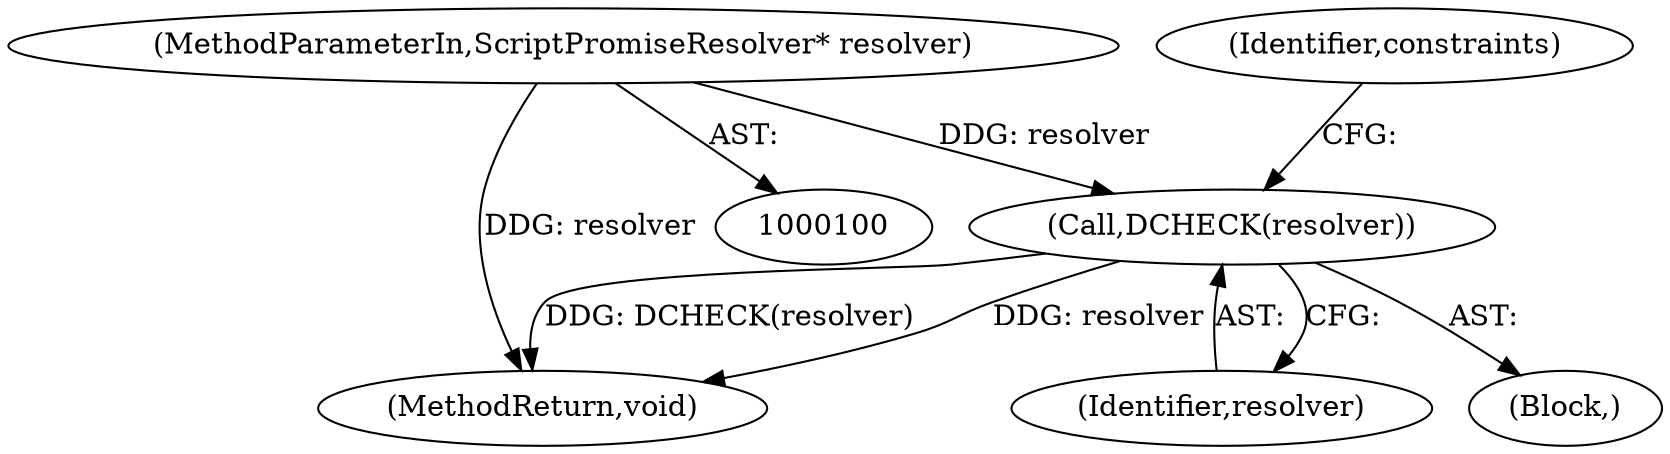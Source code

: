 digraph "0_Chrome_84ca1ee18bbc32f3cb035d071e8271e064dfd4d7@pointer" {
"1000102" [label="(MethodParameterIn,ScriptPromiseResolver* resolver)"];
"1000104" [label="(Call,DCHECK(resolver))"];
"1000102" [label="(MethodParameterIn,ScriptPromiseResolver* resolver)"];
"1000105" [label="(Identifier,resolver)"];
"1000104" [label="(Call,DCHECK(resolver))"];
"1000108" [label="(MethodReturn,void)"];
"1000107" [label="(Identifier,constraints)"];
"1000103" [label="(Block,)"];
"1000102" -> "1000100"  [label="AST: "];
"1000102" -> "1000108"  [label="DDG: resolver"];
"1000102" -> "1000104"  [label="DDG: resolver"];
"1000104" -> "1000103"  [label="AST: "];
"1000104" -> "1000105"  [label="CFG: "];
"1000105" -> "1000104"  [label="AST: "];
"1000107" -> "1000104"  [label="CFG: "];
"1000104" -> "1000108"  [label="DDG: DCHECK(resolver)"];
"1000104" -> "1000108"  [label="DDG: resolver"];
}
